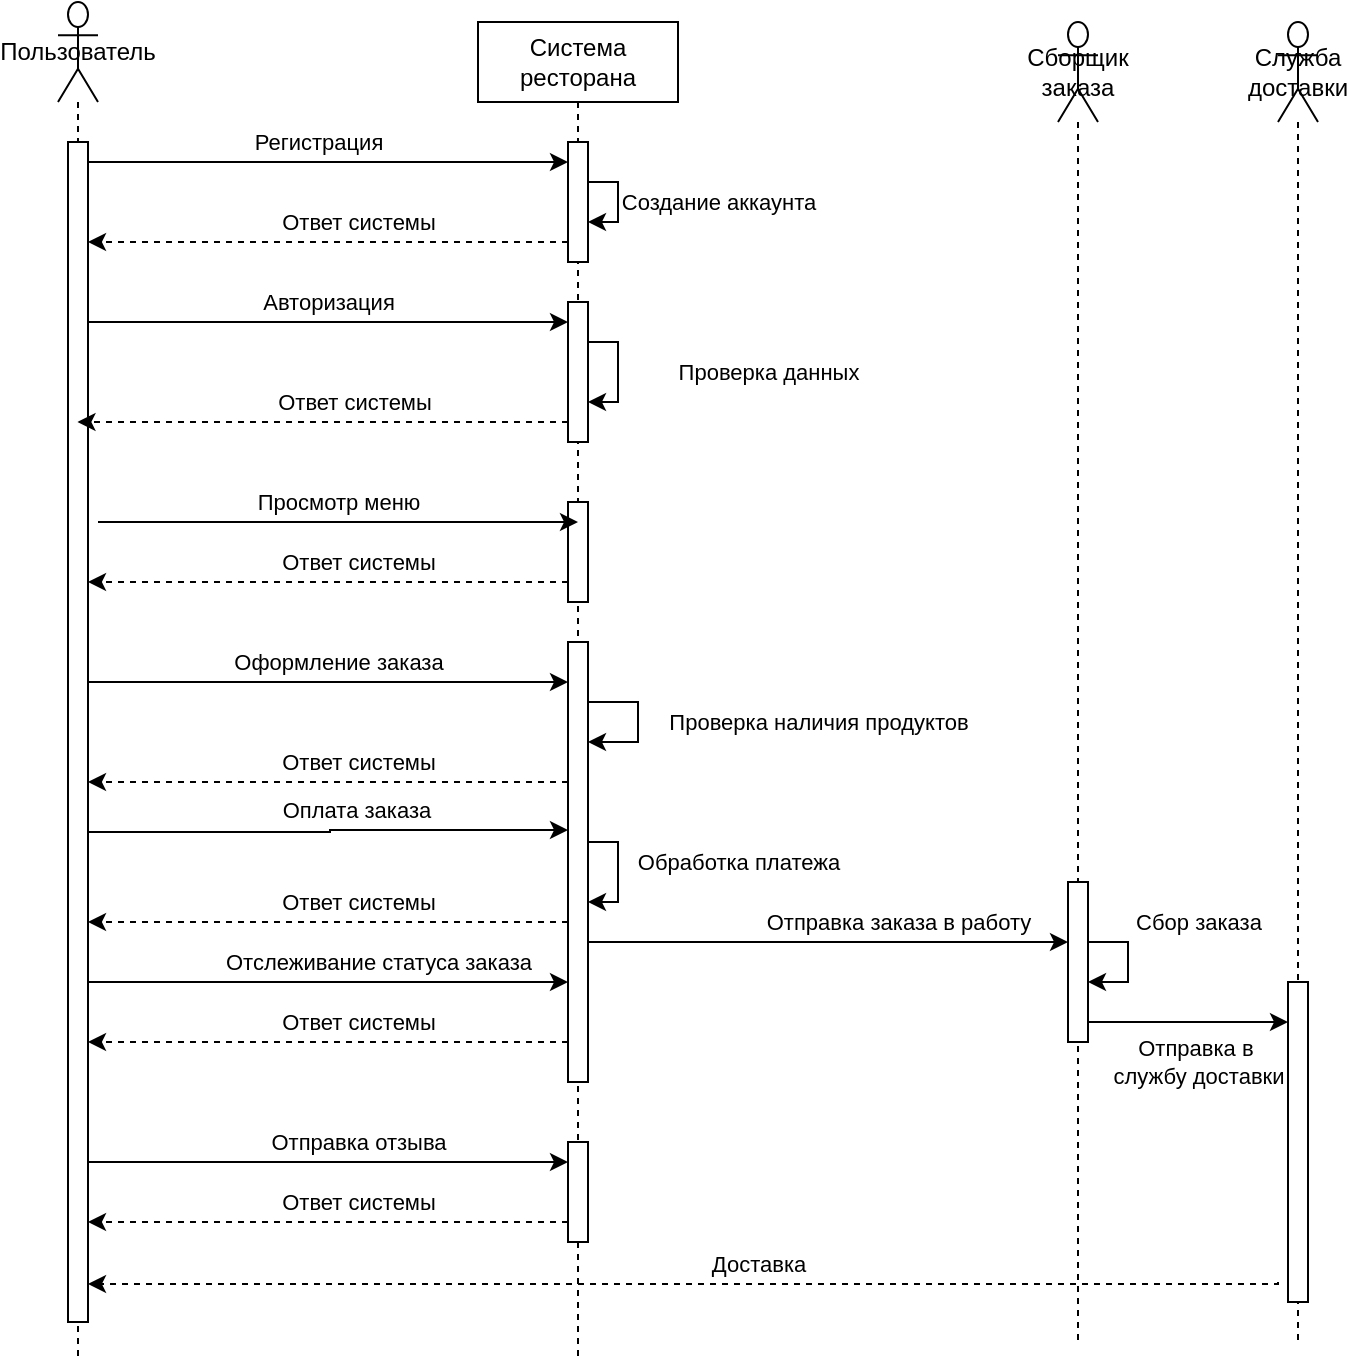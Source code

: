 <mxfile version="24.2.5" type="device">
  <diagram name="Страница — 1" id="2v5YhEDS8l1eOmtPUMlj">
    <mxGraphModel dx="979" dy="717" grid="1" gridSize="10" guides="1" tooltips="1" connect="1" arrows="1" fold="1" page="1" pageScale="1" pageWidth="827" pageHeight="1169" math="0" shadow="0">
      <root>
        <mxCell id="0" />
        <mxCell id="1" parent="0" />
        <mxCell id="RE10tjJ5jxriYN0tOa8T-1" value="Система ресторана" style="shape=umlLifeline;perimeter=lifelinePerimeter;whiteSpace=wrap;html=1;container=1;dropTarget=0;collapsible=0;recursiveResize=0;outlineConnect=0;portConstraint=eastwest;newEdgeStyle={&quot;curved&quot;:0,&quot;rounded&quot;:0};" parent="1" vertex="1">
          <mxGeometry x="440" y="180" width="100" height="670" as="geometry" />
        </mxCell>
        <mxCell id="RE10tjJ5jxriYN0tOa8T-7" value="" style="html=1;points=[[0,0,0,0,5],[0,1,0,0,-5],[1,0,0,0,5],[1,1,0,0,-5]];perimeter=orthogonalPerimeter;outlineConnect=0;targetShapes=umlLifeline;portConstraint=eastwest;newEdgeStyle={&quot;curved&quot;:0,&quot;rounded&quot;:0};" parent="RE10tjJ5jxriYN0tOa8T-1" vertex="1">
          <mxGeometry x="45" y="60" width="10" height="60" as="geometry" />
        </mxCell>
        <mxCell id="RE10tjJ5jxriYN0tOa8T-10" value="Создание аккаунта" style="edgeStyle=orthogonalEdgeStyle;rounded=0;orthogonalLoop=1;jettySize=auto;html=1;curved=0;elbow=vertical;" parent="RE10tjJ5jxriYN0tOa8T-1" source="RE10tjJ5jxriYN0tOa8T-7" target="RE10tjJ5jxriYN0tOa8T-7" edge="1">
          <mxGeometry x="-0.008" y="50" relative="1" as="geometry">
            <Array as="points">
              <mxPoint x="70" y="80" />
            </Array>
            <mxPoint as="offset" />
          </mxGeometry>
        </mxCell>
        <mxCell id="RE10tjJ5jxriYN0tOa8T-12" value="" style="html=1;points=[[0,0,0,0,5],[0,1,0,0,-5],[1,0,0,0,5],[1,1,0,0,-5]];perimeter=orthogonalPerimeter;outlineConnect=0;targetShapes=umlLifeline;portConstraint=eastwest;newEdgeStyle={&quot;curved&quot;:0,&quot;rounded&quot;:0};" parent="RE10tjJ5jxriYN0tOa8T-1" vertex="1">
          <mxGeometry x="45" y="140" width="10" height="70" as="geometry" />
        </mxCell>
        <mxCell id="RE10tjJ5jxriYN0tOa8T-14" value="Проверка данных" style="edgeStyle=orthogonalEdgeStyle;rounded=0;orthogonalLoop=1;jettySize=auto;html=1;curved=0;" parent="RE10tjJ5jxriYN0tOa8T-1" source="RE10tjJ5jxriYN0tOa8T-12" target="RE10tjJ5jxriYN0tOa8T-12" edge="1">
          <mxGeometry y="75" relative="1" as="geometry">
            <mxPoint x="60" y="160" as="sourcePoint" />
            <Array as="points">
              <mxPoint x="70" y="160" />
              <mxPoint x="70" y="190" />
            </Array>
            <mxPoint as="offset" />
          </mxGeometry>
        </mxCell>
        <mxCell id="RE10tjJ5jxriYN0tOa8T-16" value="" style="html=1;points=[[0,0,0,0,5],[0,1,0,0,-5],[1,0,0,0,5],[1,1,0,0,-5]];perimeter=orthogonalPerimeter;outlineConnect=0;targetShapes=umlLifeline;portConstraint=eastwest;newEdgeStyle={&quot;curved&quot;:0,&quot;rounded&quot;:0};" parent="RE10tjJ5jxriYN0tOa8T-1" vertex="1">
          <mxGeometry x="45" y="240" width="10" height="50" as="geometry" />
        </mxCell>
        <mxCell id="RE10tjJ5jxriYN0tOa8T-19" value="" style="html=1;points=[[0,0,0,0,5],[0,1,0,0,-5],[1,0,0,0,5],[1,1,0,0,-5]];perimeter=orthogonalPerimeter;outlineConnect=0;targetShapes=umlLifeline;portConstraint=eastwest;newEdgeStyle={&quot;curved&quot;:0,&quot;rounded&quot;:0};" parent="RE10tjJ5jxriYN0tOa8T-1" vertex="1">
          <mxGeometry x="45" y="310" width="10" height="220" as="geometry" />
        </mxCell>
        <mxCell id="RE10tjJ5jxriYN0tOa8T-21" value="Проверка наличия продуктов" style="edgeStyle=orthogonalEdgeStyle;rounded=0;orthogonalLoop=1;jettySize=auto;html=1;curved=0;" parent="RE10tjJ5jxriYN0tOa8T-1" edge="1">
          <mxGeometry y="90" relative="1" as="geometry">
            <mxPoint x="55" y="340" as="sourcePoint" />
            <mxPoint x="55" y="360" as="targetPoint" />
            <Array as="points">
              <mxPoint x="80" y="340" />
              <mxPoint x="80" y="360" />
            </Array>
            <mxPoint as="offset" />
          </mxGeometry>
        </mxCell>
        <mxCell id="RE10tjJ5jxriYN0tOa8T-25" value="Обработка платежа" style="edgeStyle=orthogonalEdgeStyle;rounded=0;orthogonalLoop=1;jettySize=auto;html=1;curved=0;" parent="RE10tjJ5jxriYN0tOa8T-1" source="RE10tjJ5jxriYN0tOa8T-19" edge="1">
          <mxGeometry x="-0.167" y="60" relative="1" as="geometry">
            <mxPoint x="55" y="420" as="sourcePoint" />
            <mxPoint x="55" y="440" as="targetPoint" />
            <Array as="points">
              <mxPoint x="70" y="410" />
            </Array>
            <mxPoint as="offset" />
          </mxGeometry>
        </mxCell>
        <mxCell id="RE10tjJ5jxriYN0tOa8T-23" value="" style="html=1;points=[[0,0,0,0,5],[0,1,0,0,-5],[1,0,0,0,5],[1,1,0,0,-5]];perimeter=orthogonalPerimeter;outlineConnect=0;targetShapes=umlLifeline;portConstraint=eastwest;newEdgeStyle={&quot;curved&quot;:0,&quot;rounded&quot;:0};" parent="RE10tjJ5jxriYN0tOa8T-1" vertex="1">
          <mxGeometry x="45" y="560" width="10" height="50" as="geometry" />
        </mxCell>
        <mxCell id="RE10tjJ5jxriYN0tOa8T-3" value="Пользователь" style="shape=umlLifeline;perimeter=lifelinePerimeter;whiteSpace=wrap;html=1;container=1;dropTarget=0;collapsible=0;recursiveResize=0;outlineConnect=0;portConstraint=eastwest;newEdgeStyle={&quot;curved&quot;:0,&quot;rounded&quot;:0};participant=umlActor;size=50;" parent="1" vertex="1">
          <mxGeometry x="230" y="170" width="20" height="680" as="geometry" />
        </mxCell>
        <mxCell id="RE10tjJ5jxriYN0tOa8T-4" value="" style="html=1;points=[[0,0,0,0,5],[0,1,0,0,-5],[1,0,0,0,5],[1,1,0,0,-5]];perimeter=orthogonalPerimeter;outlineConnect=0;targetShapes=umlLifeline;portConstraint=eastwest;newEdgeStyle={&quot;curved&quot;:0,&quot;rounded&quot;:0};" parent="RE10tjJ5jxriYN0tOa8T-3" vertex="1">
          <mxGeometry x="5" y="70" width="10" height="590" as="geometry" />
        </mxCell>
        <mxCell id="RE10tjJ5jxriYN0tOa8T-8" style="edgeStyle=orthogonalEdgeStyle;rounded=0;orthogonalLoop=1;jettySize=auto;html=1;curved=0;" parent="1" edge="1">
          <mxGeometry relative="1" as="geometry">
            <mxPoint x="245" y="250" as="sourcePoint" />
            <mxPoint x="485" y="250" as="targetPoint" />
            <Array as="points">
              <mxPoint x="310" y="250" />
              <mxPoint x="310" y="250" />
            </Array>
          </mxGeometry>
        </mxCell>
        <mxCell id="RE10tjJ5jxriYN0tOa8T-9" value="Регистрация" style="edgeLabel;html=1;align=center;verticalAlign=middle;resizable=0;points=[];" parent="RE10tjJ5jxriYN0tOa8T-8" vertex="1" connectable="0">
          <mxGeometry x="-0.324" y="-1" relative="1" as="geometry">
            <mxPoint x="34" y="-11" as="offset" />
          </mxGeometry>
        </mxCell>
        <mxCell id="RE10tjJ5jxriYN0tOa8T-11" value="Ответ системы" style="edgeStyle=orthogonalEdgeStyle;rounded=0;orthogonalLoop=1;jettySize=auto;html=1;curved=0;dashed=1;" parent="1" source="RE10tjJ5jxriYN0tOa8T-7" target="RE10tjJ5jxriYN0tOa8T-4" edge="1">
          <mxGeometry x="-0.125" y="-10" relative="1" as="geometry">
            <Array as="points">
              <mxPoint x="450" y="290" />
              <mxPoint x="450" y="290" />
            </Array>
            <mxPoint as="offset" />
          </mxGeometry>
        </mxCell>
        <mxCell id="RE10tjJ5jxriYN0tOa8T-13" value="Авторизация" style="edgeStyle=orthogonalEdgeStyle;rounded=0;orthogonalLoop=1;jettySize=auto;html=1;curved=0;" parent="1" source="RE10tjJ5jxriYN0tOa8T-4" target="RE10tjJ5jxriYN0tOa8T-12" edge="1">
          <mxGeometry y="10" relative="1" as="geometry">
            <mxPoint x="250" y="329.62" as="sourcePoint" />
            <mxPoint x="490" y="329.62" as="targetPoint" />
            <Array as="points">
              <mxPoint x="300" y="330" />
              <mxPoint x="300" y="330" />
            </Array>
            <mxPoint as="offset" />
          </mxGeometry>
        </mxCell>
        <mxCell id="RE10tjJ5jxriYN0tOa8T-15" value="Ответ системы" style="edgeStyle=orthogonalEdgeStyle;rounded=0;orthogonalLoop=1;jettySize=auto;html=1;curved=0;dashed=1;" parent="1" edge="1">
          <mxGeometry x="-0.125" y="-10" relative="1" as="geometry">
            <mxPoint x="485" y="380" as="sourcePoint" />
            <mxPoint x="239.731" y="380" as="targetPoint" />
            <Array as="points">
              <mxPoint x="300" y="380" />
              <mxPoint x="300" y="380" />
            </Array>
            <mxPoint as="offset" />
          </mxGeometry>
        </mxCell>
        <mxCell id="RE10tjJ5jxriYN0tOa8T-17" value="Просмотр меню" style="edgeStyle=orthogonalEdgeStyle;rounded=0;orthogonalLoop=1;jettySize=auto;html=1;curved=0;" parent="1" edge="1">
          <mxGeometry y="10" relative="1" as="geometry">
            <mxPoint x="250" y="430" as="sourcePoint" />
            <mxPoint x="490" y="430" as="targetPoint" />
            <Array as="points">
              <mxPoint x="315" y="430" />
              <mxPoint x="315" y="430" />
            </Array>
            <mxPoint as="offset" />
          </mxGeometry>
        </mxCell>
        <mxCell id="RE10tjJ5jxriYN0tOa8T-18" value="Ответ системы" style="edgeStyle=orthogonalEdgeStyle;rounded=0;orthogonalLoop=1;jettySize=auto;html=1;curved=0;dashed=1;" parent="1" source="RE10tjJ5jxriYN0tOa8T-16" target="RE10tjJ5jxriYN0tOa8T-4" edge="1">
          <mxGeometry x="-0.125" y="-10" relative="1" as="geometry">
            <mxPoint x="495" y="390" as="sourcePoint" />
            <mxPoint x="249.731" y="390" as="targetPoint" />
            <Array as="points">
              <mxPoint x="370" y="460" />
              <mxPoint x="370" y="460" />
            </Array>
            <mxPoint as="offset" />
          </mxGeometry>
        </mxCell>
        <mxCell id="RE10tjJ5jxriYN0tOa8T-20" value="Оформление заказа" style="edgeStyle=orthogonalEdgeStyle;rounded=0;orthogonalLoop=1;jettySize=auto;html=1;curved=0;" parent="1" source="RE10tjJ5jxriYN0tOa8T-4" target="RE10tjJ5jxriYN0tOa8T-19" edge="1">
          <mxGeometry x="0.042" y="10" relative="1" as="geometry">
            <Array as="points">
              <mxPoint x="300" y="510" />
              <mxPoint x="300" y="510" />
            </Array>
            <mxPoint as="offset" />
          </mxGeometry>
        </mxCell>
        <mxCell id="RE10tjJ5jxriYN0tOa8T-22" value="Ответ системы" style="edgeStyle=orthogonalEdgeStyle;rounded=0;orthogonalLoop=1;jettySize=auto;html=1;curved=0;dashed=1;" parent="1" source="RE10tjJ5jxriYN0tOa8T-19" target="RE10tjJ5jxriYN0tOa8T-4" edge="1">
          <mxGeometry x="-0.125" y="-10" relative="1" as="geometry">
            <mxPoint x="490" y="560" as="sourcePoint" />
            <mxPoint x="250" y="560" as="targetPoint" />
            <Array as="points">
              <mxPoint x="420" y="560" />
              <mxPoint x="420" y="560" />
            </Array>
            <mxPoint as="offset" />
          </mxGeometry>
        </mxCell>
        <mxCell id="RE10tjJ5jxriYN0tOa8T-24" value="Оплата заказа" style="edgeStyle=orthogonalEdgeStyle;rounded=0;orthogonalLoop=1;jettySize=auto;html=1;curved=0;" parent="1" edge="1">
          <mxGeometry x="0.125" y="10" relative="1" as="geometry">
            <mxPoint x="245" y="584" as="sourcePoint" />
            <mxPoint x="485" y="584" as="targetPoint" />
            <Array as="points">
              <mxPoint x="366" y="585" />
            </Array>
            <mxPoint as="offset" />
          </mxGeometry>
        </mxCell>
        <mxCell id="RE10tjJ5jxriYN0tOa8T-26" value="Ответ системы" style="edgeStyle=orthogonalEdgeStyle;rounded=0;orthogonalLoop=1;jettySize=auto;html=1;curved=0;dashed=1;" parent="1" edge="1">
          <mxGeometry x="-0.125" y="-10" relative="1" as="geometry">
            <mxPoint x="485" y="630" as="sourcePoint" />
            <mxPoint x="245" y="630" as="targetPoint" />
            <Array as="points">
              <mxPoint x="300" y="630" />
              <mxPoint x="300" y="630" />
            </Array>
            <mxPoint as="offset" />
          </mxGeometry>
        </mxCell>
        <mxCell id="RE10tjJ5jxriYN0tOa8T-27" value="Отправка отзыва" style="edgeStyle=orthogonalEdgeStyle;rounded=0;orthogonalLoop=1;jettySize=auto;html=1;curved=0;" parent="1" edge="1">
          <mxGeometry x="0.125" y="10" relative="1" as="geometry">
            <mxPoint x="245" y="750" as="sourcePoint" />
            <mxPoint x="485" y="750" as="targetPoint" />
            <Array as="points">
              <mxPoint x="320" y="750" />
              <mxPoint x="320" y="750" />
            </Array>
            <mxPoint as="offset" />
          </mxGeometry>
        </mxCell>
        <mxCell id="RE10tjJ5jxriYN0tOa8T-28" value="Ответ системы" style="edgeStyle=orthogonalEdgeStyle;rounded=0;orthogonalLoop=1;jettySize=auto;html=1;curved=0;dashed=1;" parent="1" source="RE10tjJ5jxriYN0tOa8T-23" target="RE10tjJ5jxriYN0tOa8T-4" edge="1">
          <mxGeometry x="-0.125" y="-10" relative="1" as="geometry">
            <mxPoint x="480" y="780" as="sourcePoint" />
            <mxPoint x="240" y="780" as="targetPoint" />
            <Array as="points">
              <mxPoint x="310" y="780" />
              <mxPoint x="310" y="780" />
            </Array>
            <mxPoint as="offset" />
          </mxGeometry>
        </mxCell>
        <mxCell id="RE10tjJ5jxriYN0tOa8T-29" value="Отслеживание статуса заказа" style="edgeStyle=orthogonalEdgeStyle;rounded=0;orthogonalLoop=1;jettySize=auto;html=1;curved=0;" parent="1" source="RE10tjJ5jxriYN0tOa8T-4" target="RE10tjJ5jxriYN0tOa8T-19" edge="1">
          <mxGeometry x="0.208" y="10" relative="1" as="geometry">
            <Array as="points">
              <mxPoint x="420" y="660" />
              <mxPoint x="420" y="660" />
            </Array>
            <mxPoint as="offset" />
          </mxGeometry>
        </mxCell>
        <mxCell id="RE10tjJ5jxriYN0tOa8T-30" value="Ответ системы" style="edgeStyle=orthogonalEdgeStyle;rounded=0;orthogonalLoop=1;jettySize=auto;html=1;curved=0;dashed=1;" parent="1" edge="1">
          <mxGeometry x="-0.125" y="-10" relative="1" as="geometry">
            <mxPoint x="485" y="690" as="sourcePoint" />
            <mxPoint x="245" y="690" as="targetPoint" />
            <Array as="points">
              <mxPoint x="310" y="690" />
              <mxPoint x="310" y="690" />
            </Array>
            <mxPoint as="offset" />
          </mxGeometry>
        </mxCell>
        <mxCell id="eVC-pXMjtKapjsLreJgG-1" value="Сборщик заказа" style="shape=umlLifeline;perimeter=lifelinePerimeter;whiteSpace=wrap;html=1;container=1;dropTarget=0;collapsible=0;recursiveResize=0;outlineConnect=0;portConstraint=eastwest;newEdgeStyle={&quot;curved&quot;:0,&quot;rounded&quot;:0};participant=umlActor;size=50;" vertex="1" parent="1">
          <mxGeometry x="730" y="180" width="20" height="660" as="geometry" />
        </mxCell>
        <mxCell id="eVC-pXMjtKapjsLreJgG-3" value="" style="html=1;points=[[0,0,0,0,5],[0,1,0,0,-5],[1,0,0,0,5],[1,1,0,0,-5]];perimeter=orthogonalPerimeter;outlineConnect=0;targetShapes=umlLifeline;portConstraint=eastwest;newEdgeStyle={&quot;curved&quot;:0,&quot;rounded&quot;:0};" vertex="1" parent="eVC-pXMjtKapjsLreJgG-1">
          <mxGeometry x="5" y="430" width="10" height="80" as="geometry" />
        </mxCell>
        <mxCell id="eVC-pXMjtKapjsLreJgG-6" value="Сбор заказа" style="edgeStyle=orthogonalEdgeStyle;rounded=0;orthogonalLoop=1;jettySize=auto;html=1;curved=0;" edge="1" parent="eVC-pXMjtKapjsLreJgG-1" source="eVC-pXMjtKapjsLreJgG-3" target="eVC-pXMjtKapjsLreJgG-3">
          <mxGeometry x="-0.333" y="36" relative="1" as="geometry">
            <mxPoint x="-1" y="-10" as="offset" />
          </mxGeometry>
        </mxCell>
        <mxCell id="eVC-pXMjtKapjsLreJgG-2" value="Служба доставки" style="shape=umlLifeline;perimeter=lifelinePerimeter;whiteSpace=wrap;html=1;container=1;dropTarget=0;collapsible=0;recursiveResize=0;outlineConnect=0;portConstraint=eastwest;newEdgeStyle={&quot;curved&quot;:0,&quot;rounded&quot;:0};participant=umlActor;size=50;" vertex="1" parent="1">
          <mxGeometry x="840" y="180" width="20" height="660" as="geometry" />
        </mxCell>
        <mxCell id="eVC-pXMjtKapjsLreJgG-5" value="" style="html=1;points=[[0,0,0,0,5],[0,1,0,0,-5],[1,0,0,0,5],[1,1,0,0,-5]];perimeter=orthogonalPerimeter;outlineConnect=0;targetShapes=umlLifeline;portConstraint=eastwest;newEdgeStyle={&quot;curved&quot;:0,&quot;rounded&quot;:0};" vertex="1" parent="eVC-pXMjtKapjsLreJgG-2">
          <mxGeometry x="5" y="480" width="10" height="160" as="geometry" />
        </mxCell>
        <mxCell id="eVC-pXMjtKapjsLreJgG-4" value="Отправка заказа в работу" style="edgeStyle=orthogonalEdgeStyle;rounded=0;orthogonalLoop=1;jettySize=auto;html=1;curved=0;" edge="1" parent="1" source="RE10tjJ5jxriYN0tOa8T-19" target="eVC-pXMjtKapjsLreJgG-3">
          <mxGeometry x="0.292" y="10" relative="1" as="geometry">
            <Array as="points">
              <mxPoint x="680" y="640" />
              <mxPoint x="680" y="640" />
            </Array>
            <mxPoint as="offset" />
          </mxGeometry>
        </mxCell>
        <mxCell id="eVC-pXMjtKapjsLreJgG-7" value="Отправка в&amp;nbsp;&lt;div&gt;службу доставки&lt;/div&gt;" style="edgeStyle=orthogonalEdgeStyle;rounded=0;orthogonalLoop=1;jettySize=auto;html=1;curved=0;" edge="1" parent="1" source="eVC-pXMjtKapjsLreJgG-3" target="eVC-pXMjtKapjsLreJgG-5">
          <mxGeometry x="0.1" y="-20" relative="1" as="geometry">
            <Array as="points">
              <mxPoint x="820" y="680" />
              <mxPoint x="820" y="680" />
            </Array>
            <mxPoint as="offset" />
          </mxGeometry>
        </mxCell>
        <mxCell id="eVC-pXMjtKapjsLreJgG-8" value="Доставка" style="edgeStyle=orthogonalEdgeStyle;rounded=0;orthogonalLoop=1;jettySize=auto;html=1;curved=0;dashed=1;" edge="1" parent="1" target="RE10tjJ5jxriYN0tOa8T-4">
          <mxGeometry x="-0.125" y="-10" relative="1" as="geometry">
            <mxPoint x="840" y="810" as="sourcePoint" />
            <mxPoint x="240" y="810" as="targetPoint" />
            <Array as="points">
              <mxPoint x="840" y="811" />
            </Array>
            <mxPoint as="offset" />
          </mxGeometry>
        </mxCell>
      </root>
    </mxGraphModel>
  </diagram>
</mxfile>
